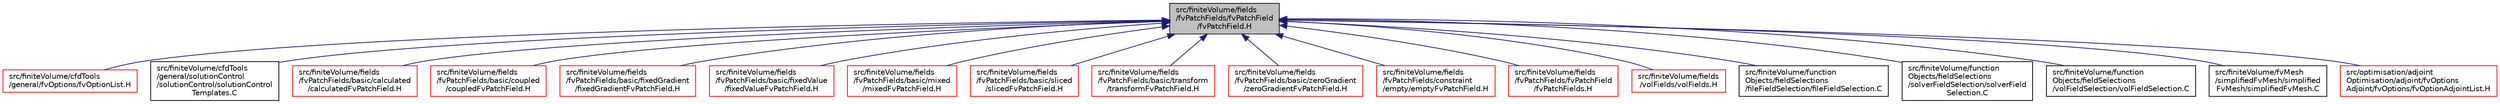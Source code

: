 digraph "src/finiteVolume/fields/fvPatchFields/fvPatchField/fvPatchField.H"
{
  bgcolor="transparent";
  edge [fontname="Helvetica",fontsize="10",labelfontname="Helvetica",labelfontsize="10"];
  node [fontname="Helvetica",fontsize="10",shape=record];
  Node1 [label="src/finiteVolume/fields\l/fvPatchFields/fvPatchField\l/fvPatchField.H",height=0.2,width=0.4,color="black", fillcolor="grey75", style="filled" fontcolor="black"];
  Node1 -> Node2 [dir="back",color="midnightblue",fontsize="10",style="solid",fontname="Helvetica"];
  Node2 [label="src/finiteVolume/cfdTools\l/general/fvOptions/fvOptionList.H",height=0.2,width=0.4,color="red",URL="$fvOptionList_8H.html"];
  Node1 -> Node3 [dir="back",color="midnightblue",fontsize="10",style="solid",fontname="Helvetica"];
  Node3 [label="src/finiteVolume/cfdTools\l/general/solutionControl\l/solutionControl/solutionControl\lTemplates.C",height=0.2,width=0.4,color="black",URL="$solutionControlTemplates_8C.html"];
  Node1 -> Node4 [dir="back",color="midnightblue",fontsize="10",style="solid",fontname="Helvetica"];
  Node4 [label="src/finiteVolume/fields\l/fvPatchFields/basic/calculated\l/calculatedFvPatchField.H",height=0.2,width=0.4,color="red",URL="$calculatedFvPatchField_8H.html"];
  Node1 -> Node5 [dir="back",color="midnightblue",fontsize="10",style="solid",fontname="Helvetica"];
  Node5 [label="src/finiteVolume/fields\l/fvPatchFields/basic/coupled\l/coupledFvPatchField.H",height=0.2,width=0.4,color="red",URL="$coupledFvPatchField_8H.html"];
  Node1 -> Node6 [dir="back",color="midnightblue",fontsize="10",style="solid",fontname="Helvetica"];
  Node6 [label="src/finiteVolume/fields\l/fvPatchFields/basic/fixedGradient\l/fixedGradientFvPatchField.H",height=0.2,width=0.4,color="red",URL="$fixedGradientFvPatchField_8H.html"];
  Node1 -> Node7 [dir="back",color="midnightblue",fontsize="10",style="solid",fontname="Helvetica"];
  Node7 [label="src/finiteVolume/fields\l/fvPatchFields/basic/fixedValue\l/fixedValueFvPatchField.H",height=0.2,width=0.4,color="red",URL="$fixedValueFvPatchField_8H.html"];
  Node1 -> Node8 [dir="back",color="midnightblue",fontsize="10",style="solid",fontname="Helvetica"];
  Node8 [label="src/finiteVolume/fields\l/fvPatchFields/basic/mixed\l/mixedFvPatchField.H",height=0.2,width=0.4,color="red",URL="$mixedFvPatchField_8H.html"];
  Node1 -> Node9 [dir="back",color="midnightblue",fontsize="10",style="solid",fontname="Helvetica"];
  Node9 [label="src/finiteVolume/fields\l/fvPatchFields/basic/sliced\l/slicedFvPatchField.H",height=0.2,width=0.4,color="red",URL="$slicedFvPatchField_8H.html"];
  Node1 -> Node10 [dir="back",color="midnightblue",fontsize="10",style="solid",fontname="Helvetica"];
  Node10 [label="src/finiteVolume/fields\l/fvPatchFields/basic/transform\l/transformFvPatchField.H",height=0.2,width=0.4,color="red",URL="$transformFvPatchField_8H.html"];
  Node1 -> Node11 [dir="back",color="midnightblue",fontsize="10",style="solid",fontname="Helvetica"];
  Node11 [label="src/finiteVolume/fields\l/fvPatchFields/basic/zeroGradient\l/zeroGradientFvPatchField.H",height=0.2,width=0.4,color="red",URL="$zeroGradientFvPatchField_8H.html"];
  Node1 -> Node12 [dir="back",color="midnightblue",fontsize="10",style="solid",fontname="Helvetica"];
  Node12 [label="src/finiteVolume/fields\l/fvPatchFields/constraint\l/empty/emptyFvPatchField.H",height=0.2,width=0.4,color="red",URL="$emptyFvPatchField_8H.html"];
  Node1 -> Node13 [dir="back",color="midnightblue",fontsize="10",style="solid",fontname="Helvetica"];
  Node13 [label="src/finiteVolume/fields\l/fvPatchFields/fvPatchField\l/fvPatchFields.H",height=0.2,width=0.4,color="red",URL="$fvPatchFields_8H.html"];
  Node1 -> Node14 [dir="back",color="midnightblue",fontsize="10",style="solid",fontname="Helvetica"];
  Node14 [label="src/finiteVolume/fields\l/volFields/volFields.H",height=0.2,width=0.4,color="red",URL="$volFields_8H.html"];
  Node1 -> Node15 [dir="back",color="midnightblue",fontsize="10",style="solid",fontname="Helvetica"];
  Node15 [label="src/finiteVolume/function\lObjects/fieldSelections\l/fileFieldSelection/fileFieldSelection.C",height=0.2,width=0.4,color="black",URL="$fileFieldSelection_8C.html"];
  Node1 -> Node16 [dir="back",color="midnightblue",fontsize="10",style="solid",fontname="Helvetica"];
  Node16 [label="src/finiteVolume/function\lObjects/fieldSelections\l/solverFieldSelection/solverField\lSelection.C",height=0.2,width=0.4,color="black",URL="$solverFieldSelection_8C.html"];
  Node1 -> Node17 [dir="back",color="midnightblue",fontsize="10",style="solid",fontname="Helvetica"];
  Node17 [label="src/finiteVolume/function\lObjects/fieldSelections\l/volFieldSelection/volFieldSelection.C",height=0.2,width=0.4,color="black",URL="$volFieldSelection_8C.html"];
  Node1 -> Node18 [dir="back",color="midnightblue",fontsize="10",style="solid",fontname="Helvetica"];
  Node18 [label="src/finiteVolume/fvMesh\l/simplifiedFvMesh/simplified\lFvMesh/simplifiedFvMesh.C",height=0.2,width=0.4,color="black",URL="$simplifiedFvMesh_8C.html"];
  Node1 -> Node19 [dir="back",color="midnightblue",fontsize="10",style="solid",fontname="Helvetica"];
  Node19 [label="src/optimisation/adjoint\lOptimisation/adjoint/fvOptions\lAdjoint/fvOptions/fvOptionAdjointList.H",height=0.2,width=0.4,color="red",URL="$fvOptionAdjointList_8H.html"];
}
